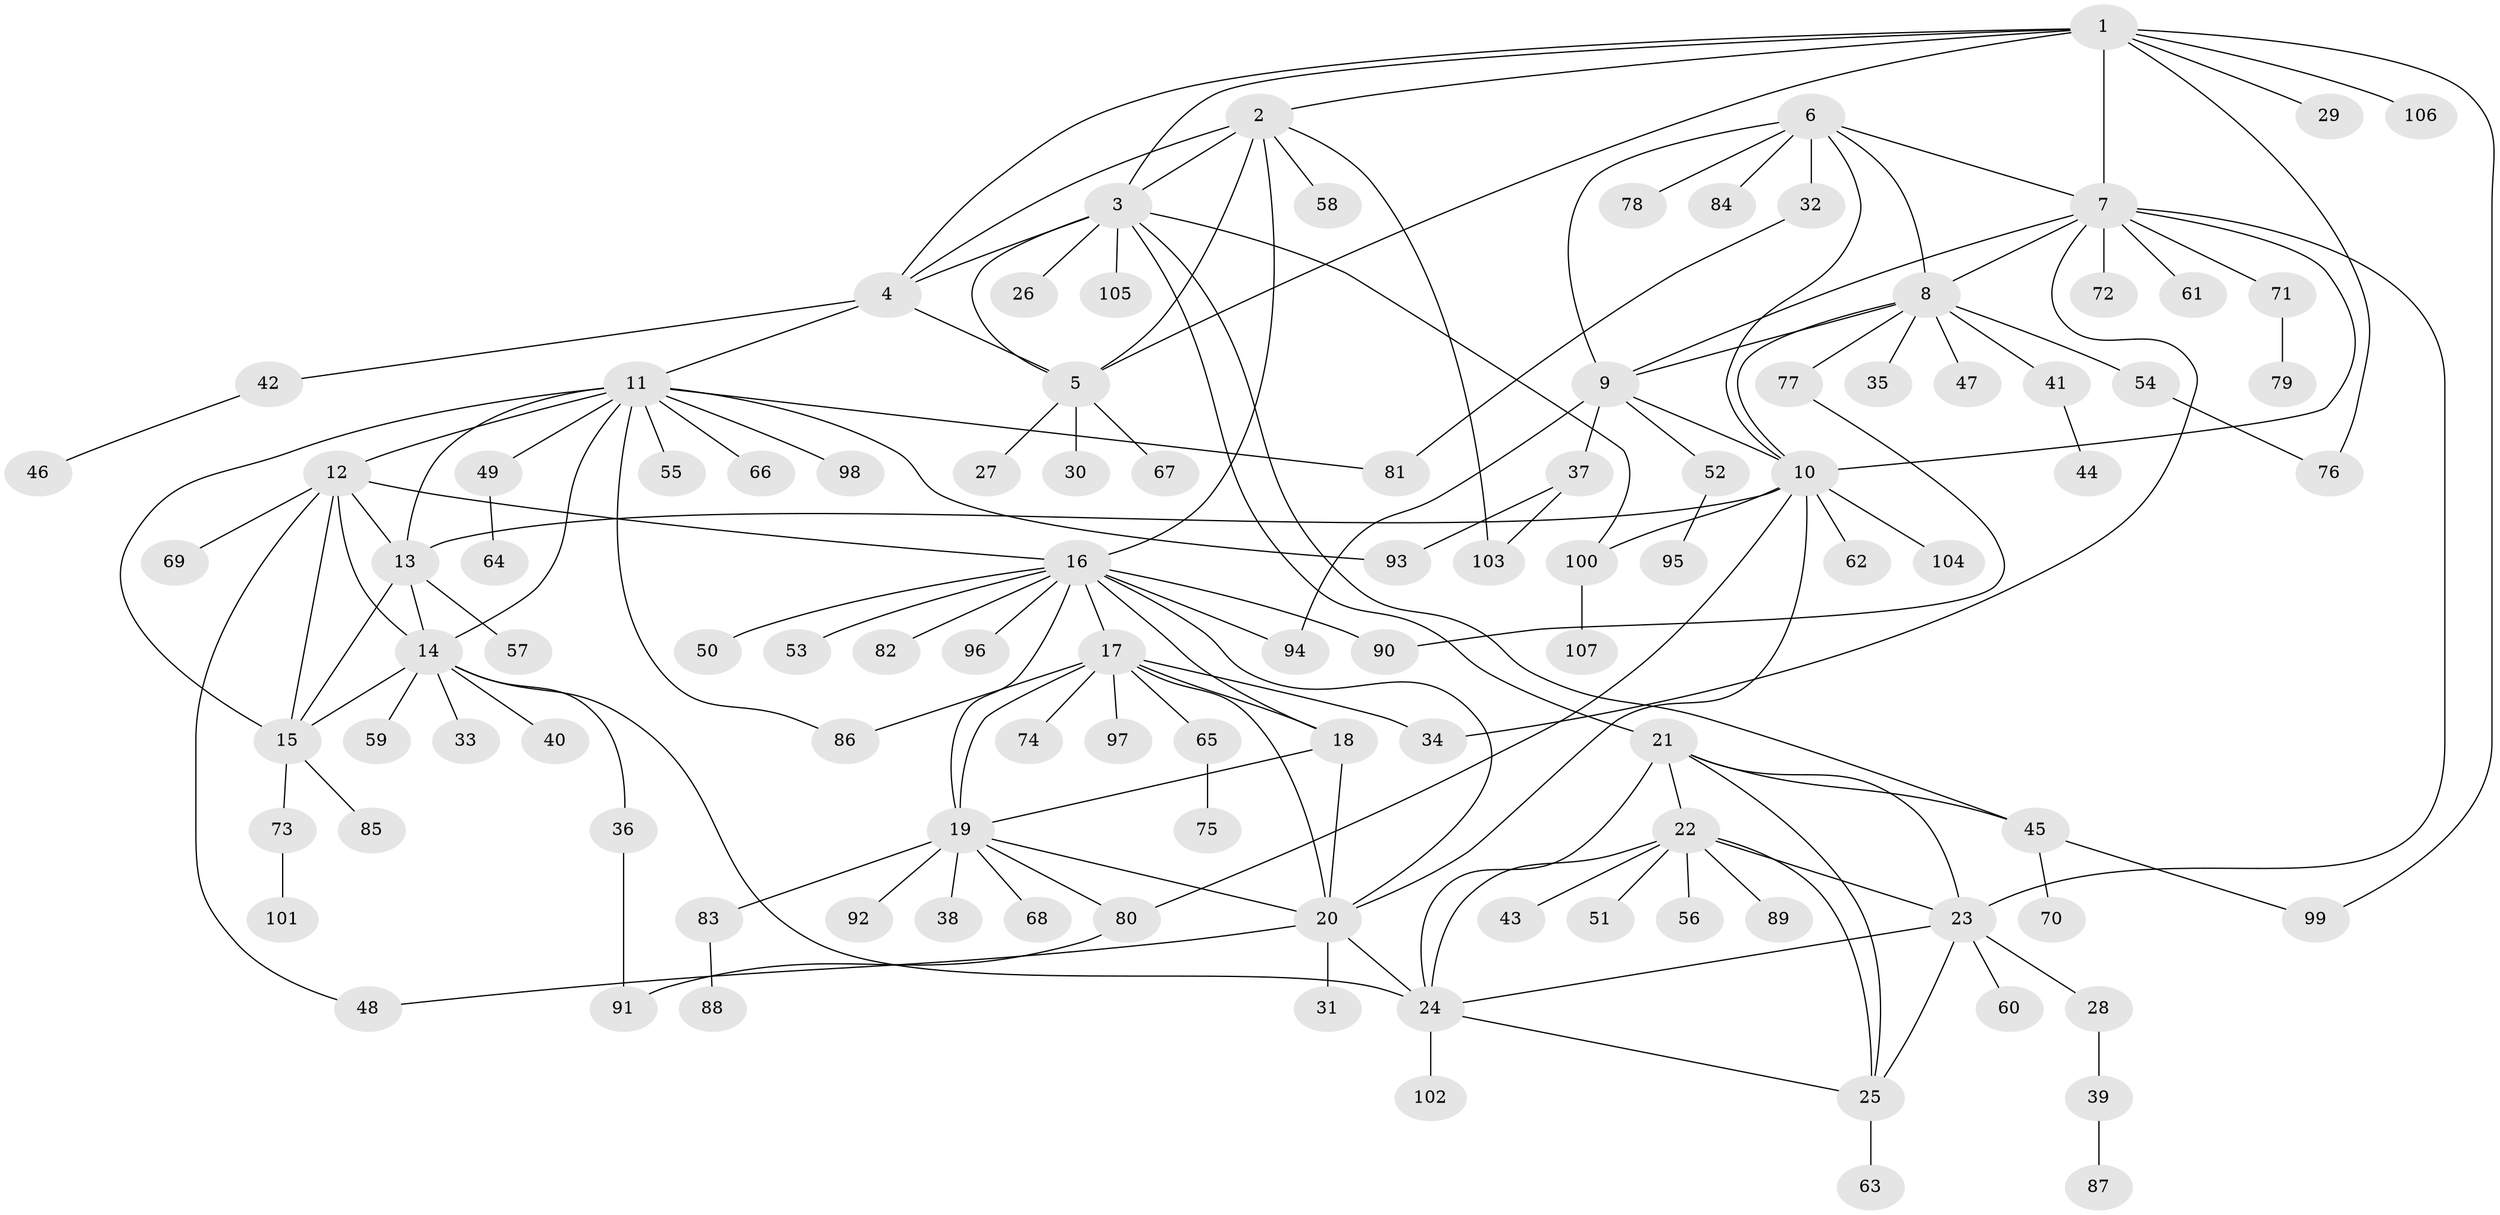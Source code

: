 // Generated by graph-tools (version 1.1) at 2025/02/03/09/25 03:02:41]
// undirected, 107 vertices, 156 edges
graph export_dot {
graph [start="1"]
  node [color=gray90,style=filled];
  1;
  2;
  3;
  4;
  5;
  6;
  7;
  8;
  9;
  10;
  11;
  12;
  13;
  14;
  15;
  16;
  17;
  18;
  19;
  20;
  21;
  22;
  23;
  24;
  25;
  26;
  27;
  28;
  29;
  30;
  31;
  32;
  33;
  34;
  35;
  36;
  37;
  38;
  39;
  40;
  41;
  42;
  43;
  44;
  45;
  46;
  47;
  48;
  49;
  50;
  51;
  52;
  53;
  54;
  55;
  56;
  57;
  58;
  59;
  60;
  61;
  62;
  63;
  64;
  65;
  66;
  67;
  68;
  69;
  70;
  71;
  72;
  73;
  74;
  75;
  76;
  77;
  78;
  79;
  80;
  81;
  82;
  83;
  84;
  85;
  86;
  87;
  88;
  89;
  90;
  91;
  92;
  93;
  94;
  95;
  96;
  97;
  98;
  99;
  100;
  101;
  102;
  103;
  104;
  105;
  106;
  107;
  1 -- 2;
  1 -- 3;
  1 -- 4;
  1 -- 5;
  1 -- 7;
  1 -- 29;
  1 -- 76;
  1 -- 99;
  1 -- 106;
  2 -- 3;
  2 -- 4;
  2 -- 5;
  2 -- 16;
  2 -- 58;
  2 -- 103;
  3 -- 4;
  3 -- 5;
  3 -- 21;
  3 -- 26;
  3 -- 45;
  3 -- 100;
  3 -- 105;
  4 -- 5;
  4 -- 11;
  4 -- 42;
  5 -- 27;
  5 -- 30;
  5 -- 67;
  6 -- 7;
  6 -- 8;
  6 -- 9;
  6 -- 10;
  6 -- 32;
  6 -- 78;
  6 -- 84;
  7 -- 8;
  7 -- 9;
  7 -- 10;
  7 -- 23;
  7 -- 34;
  7 -- 61;
  7 -- 71;
  7 -- 72;
  8 -- 9;
  8 -- 10;
  8 -- 35;
  8 -- 41;
  8 -- 47;
  8 -- 54;
  8 -- 77;
  9 -- 10;
  9 -- 37;
  9 -- 52;
  9 -- 94;
  10 -- 13;
  10 -- 20;
  10 -- 62;
  10 -- 80;
  10 -- 100;
  10 -- 104;
  11 -- 12;
  11 -- 13;
  11 -- 14;
  11 -- 15;
  11 -- 49;
  11 -- 55;
  11 -- 66;
  11 -- 81;
  11 -- 86;
  11 -- 93;
  11 -- 98;
  12 -- 13;
  12 -- 14;
  12 -- 15;
  12 -- 16;
  12 -- 48;
  12 -- 69;
  13 -- 14;
  13 -- 15;
  13 -- 57;
  14 -- 15;
  14 -- 24;
  14 -- 33;
  14 -- 36;
  14 -- 40;
  14 -- 59;
  15 -- 73;
  15 -- 85;
  16 -- 17;
  16 -- 18;
  16 -- 19;
  16 -- 20;
  16 -- 50;
  16 -- 53;
  16 -- 82;
  16 -- 90;
  16 -- 94;
  16 -- 96;
  17 -- 18;
  17 -- 19;
  17 -- 20;
  17 -- 34;
  17 -- 65;
  17 -- 74;
  17 -- 86;
  17 -- 97;
  18 -- 19;
  18 -- 20;
  19 -- 20;
  19 -- 38;
  19 -- 68;
  19 -- 80;
  19 -- 83;
  19 -- 92;
  20 -- 24;
  20 -- 31;
  20 -- 48;
  21 -- 22;
  21 -- 23;
  21 -- 24;
  21 -- 25;
  21 -- 45;
  22 -- 23;
  22 -- 24;
  22 -- 25;
  22 -- 43;
  22 -- 51;
  22 -- 56;
  22 -- 89;
  23 -- 24;
  23 -- 25;
  23 -- 28;
  23 -- 60;
  24 -- 25;
  24 -- 102;
  25 -- 63;
  28 -- 39;
  32 -- 81;
  36 -- 91;
  37 -- 93;
  37 -- 103;
  39 -- 87;
  41 -- 44;
  42 -- 46;
  45 -- 70;
  45 -- 99;
  49 -- 64;
  52 -- 95;
  54 -- 76;
  65 -- 75;
  71 -- 79;
  73 -- 101;
  77 -- 90;
  80 -- 91;
  83 -- 88;
  100 -- 107;
}

